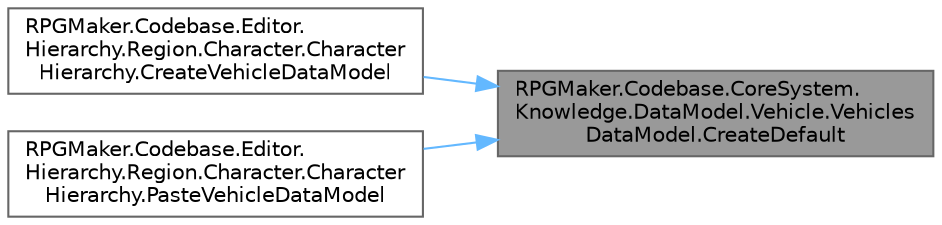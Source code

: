 digraph "RPGMaker.Codebase.CoreSystem.Knowledge.DataModel.Vehicle.VehiclesDataModel.CreateDefault"
{
 // LATEX_PDF_SIZE
  bgcolor="transparent";
  edge [fontname=Helvetica,fontsize=10,labelfontname=Helvetica,labelfontsize=10];
  node [fontname=Helvetica,fontsize=10,shape=box,height=0.2,width=0.4];
  rankdir="RL";
  Node1 [id="Node000001",label="RPGMaker.Codebase.CoreSystem.\lKnowledge.DataModel.Vehicle.Vehicles\lDataModel.CreateDefault",height=0.2,width=0.4,color="gray40", fillcolor="grey60", style="filled", fontcolor="black",tooltip="😁 既定値作成"];
  Node1 -> Node2 [id="edge1_Node000001_Node000002",dir="back",color="steelblue1",style="solid",tooltip=" "];
  Node2 [id="Node000002",label="RPGMaker.Codebase.Editor.\lHierarchy.Region.Character.Character\lHierarchy.CreateVehicleDataModel",height=0.2,width=0.4,color="grey40", fillcolor="white", style="filled",URL="$da/d03/class_r_p_g_maker_1_1_codebase_1_1_editor_1_1_hierarchy_1_1_region_1_1_character_1_1_character_hierarchy.html#a0a03ba918c6a797e22fef26bc7b64780",tooltip="😁 乗り物データ作成"];
  Node1 -> Node3 [id="edge2_Node000001_Node000003",dir="back",color="steelblue1",style="solid",tooltip=" "];
  Node3 [id="Node000003",label="RPGMaker.Codebase.Editor.\lHierarchy.Region.Character.Character\lHierarchy.PasteVehicleDataModel",height=0.2,width=0.4,color="grey40", fillcolor="white", style="filled",URL="$da/d03/class_r_p_g_maker_1_1_codebase_1_1_editor_1_1_hierarchy_1_1_region_1_1_character_1_1_character_hierarchy.html#ababf14b28ba2d200b4e84cbd9577f680",tooltip="😁 乗り物のコピー＆貼り付け処理"];
}
